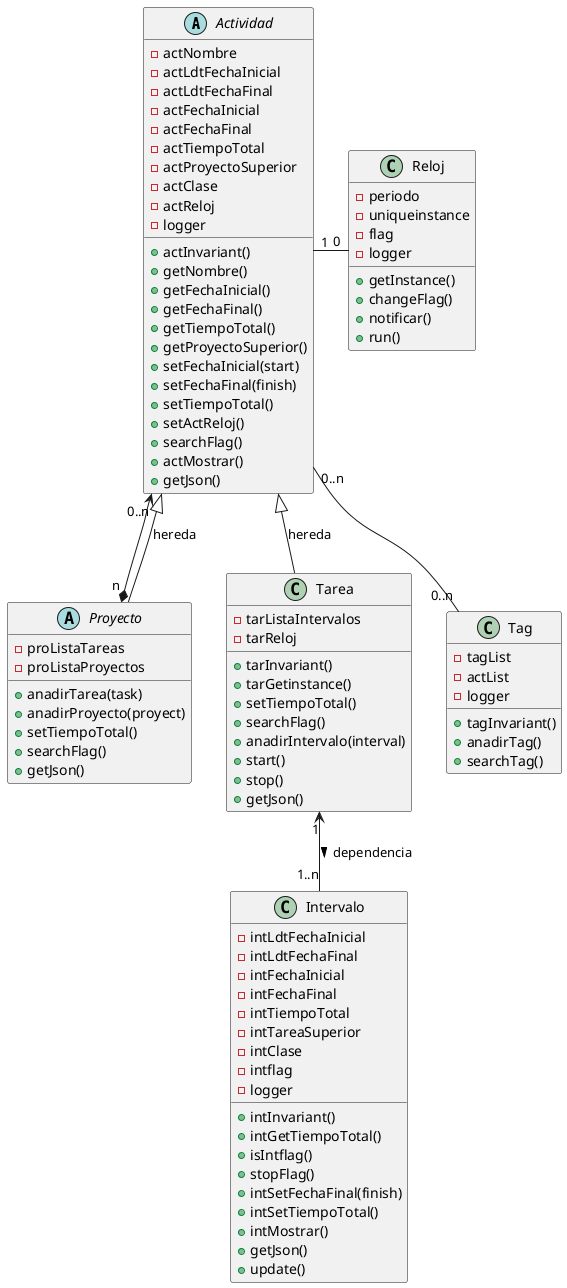 @startuml

Actividad "1" - "0" Reloj
Actividad "0..n" <--* "n " Proyecto
Actividad <|-- Proyecto : hereda
Actividad <|-- Tarea : hereda
Tarea "1" <-- "1..n" Intervalo : dependencia >
Actividad "0..n" -- "0..n" Tag

Abstract Actividad {
-actNombre
-actLdtFechaInicial
-actLdtFechaFinal
-actFechaInicial
-actFechaFinal
-actTiempoTotal
-actProyectoSuperior
-actClase
-actReloj
-logger

+actInvariant()
+getNombre()
+getFechaInicial()
+getFechaFinal()
+getTiempoTotal()
+getProyectoSuperior()
+setFechaInicial(start)
+setFechaFinal(finish)
+setTiempoTotal()
+setActReloj()
+searchFlag()
+actMostrar()
+getJson()
}

Abstract Proyecto {
-proListaTareas
-proListaProyectos

+anadirTarea(task)
+anadirProyecto(proyect)
+setTiempoTotal()
+searchFlag()
+getJson()
}

Class Tarea {
-tarListaIntervalos
-tarReloj

+tarInvariant()
+tarGetinstance()
+setTiempoTotal()
+searchFlag()
+anadirIntervalo(interval)
+start()
+stop()
+getJson()
}

Class Intervalo {
-intLdtFechaInicial
-intLdtFechaFinal
-intFechaInicial
-intFechaFinal
-intTiempoTotal
-intTareaSuperior
-intClase
-intflag
-logger

+intInvariant()
+intGetTiempoTotal()
+isIntflag()
+stopFlag()
+intSetFechaFinal(finish)
+intSetTiempoTotal()
+intMostrar()
+getJson()
+update()
}

Class Tag{
-tagList
-actList
-logger

+tagInvariant()
+anadirTag()
+searchTag()
}

Class Reloj {
-periodo
-uniqueinstance
-flag
-logger

+getInstance()
+changeFlag()
+notificar()
+run()
}

@enduml
